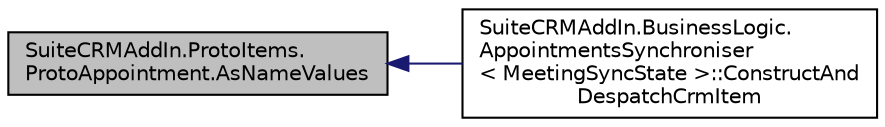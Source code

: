 digraph "SuiteCRMAddIn.ProtoItems.ProtoAppointment.AsNameValues"
{
  edge [fontname="Helvetica",fontsize="10",labelfontname="Helvetica",labelfontsize="10"];
  node [fontname="Helvetica",fontsize="10",shape=record];
  rankdir="LR";
  Node13 [label="SuiteCRMAddIn.ProtoItems.\lProtoAppointment.AsNameValues",height=0.2,width=0.4,color="black", fillcolor="grey75", style="filled", fontcolor="black"];
  Node13 -> Node14 [dir="back",color="midnightblue",fontsize="10",style="solid",fontname="Helvetica"];
  Node14 [label="SuiteCRMAddIn.BusinessLogic.\lAppointmentsSynchroniser\l\< MeetingSyncState \>::ConstructAnd\lDespatchCrmItem",height=0.2,width=0.4,color="black", fillcolor="white", style="filled",URL="$class_suite_c_r_m_add_in_1_1_business_logic_1_1_appointments_synchroniser.html#a86726cd3a49be75df41c90fad6adf129",tooltip="Construct a JSON packet representing the Outlook item of this sync state, and despatch it to CRM..."];
}
